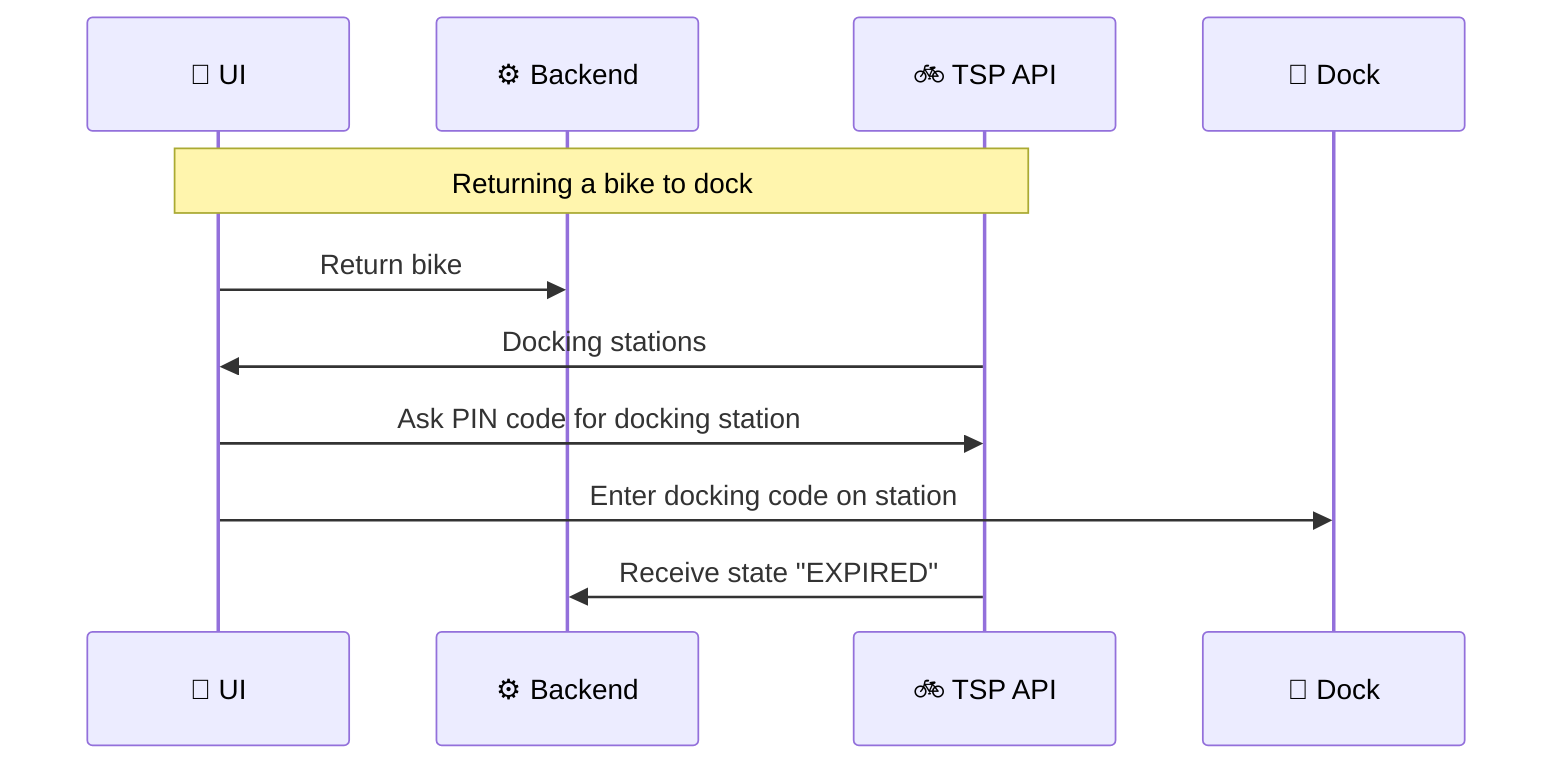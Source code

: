sequenceDiagram
  %% MermaidJS sequence on how returning a bike to dock station works
  %% when you need to enter PIN to put the bike in the dock
  participant User as 👤 UI
  participant App as ⚙️ Backend
  participant TSP as 🚲 TSP API
  participant Dock as 🚪 Dock
  Note over User,TSP: Returning a bike to dock
  User->>App: Return bike
  TSP->>User: Docking stations
  User->>TSP: Ask PIN code for docking station
  User->>Dock: Enter docking code on station
  TSP->>App: Receive state "EXPIRED"